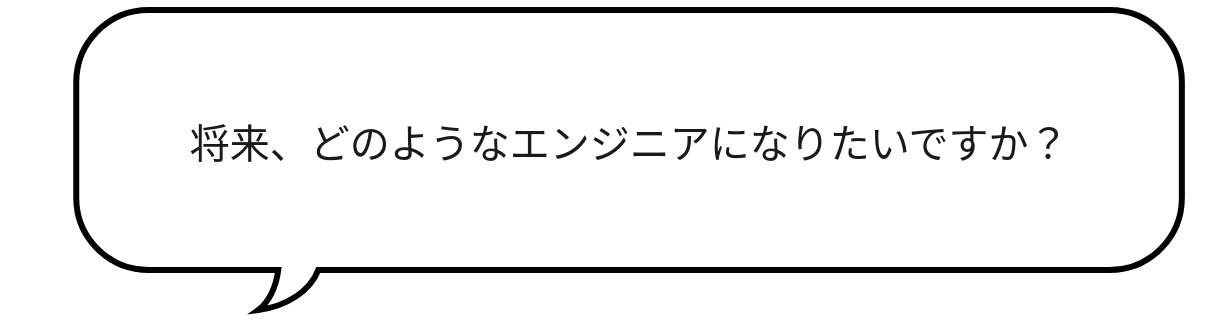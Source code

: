 <mxfile version="13.10.0" type="embed" pages="2">
    <diagram id="EDrclNXtlFVQZ16v2RHI" name="Page-1">
        <mxGraphModel dx="705" dy="492" grid="1" gridSize="10" guides="1" tooltips="1" connect="1" arrows="1" fold="1" page="1" pageScale="1" pageWidth="1400" pageHeight="850" math="0" shadow="0">
            <root>
                <mxCell id="0"/>
                <mxCell id="1" parent="0"/>
                <mxCell id="6" value="" style="group;" parent="1" vertex="1" connectable="0">
                    <mxGeometry y="80" width="610" height="160" as="geometry"/>
                </mxCell>
                <mxCell id="4" value="" style="rounded=0;whiteSpace=wrap;html=1;fontColor=#ffffff;fillColor=none;strokeColor=none;" parent="6" vertex="1">
                    <mxGeometry width="610" height="160" as="geometry"/>
                </mxCell>
                <mxCell id="5" value="将来、どのようなエンジニアになりたいですか？" style="shape=mxgraph.basic.roundRectCallout;dx=111;dy=20;size=36.17;boundedLbl=1;fillColor=#FFFFFF;strokeColor=#000000;strokeWidth=3;fontColor=#1A1A1A;fontSize=20;align=center;fontStyle=0" parent="6" vertex="1">
                    <mxGeometry x="38.125" y="5" width="552.812" height="150" as="geometry"/>
                </mxCell>
            </root>
        </mxGraphModel>
    </diagram>
    <diagram id="Jxzsd53KMu2ycjAnmRdD" name="Page-2">
        <mxGraphModel dx="705" dy="492" grid="1" gridSize="10" guides="1" tooltips="1" connect="1" arrows="1" fold="1" page="1" pageScale="1" pageWidth="1400" pageHeight="850" math="0" shadow="0">
            <root>
                <mxCell id="JO--bNEmoREoaYlfrtQU-0"/>
                <mxCell id="JO--bNEmoREoaYlfrtQU-1" parent="JO--bNEmoREoaYlfrtQU-0"/>
                <mxCell id="pxwLXzWhT3Y99wdp87Vv-1" value="" style="rounded=0;whiteSpace=wrap;html=1;fontColor=#ffffff;fillColor=none;strokeColor=none;" parent="JO--bNEmoREoaYlfrtQU-1" vertex="1">
                    <mxGeometry x="30" y="110" width="290" height="220" as="geometry"/>
                </mxCell>
                <mxCell id="3" value="------------------------------&#10;------------------------------&#10;--------------------------------&#10;-----------------------------" style="shape=mxgraph.basic.roundRectCallout;dx=15;dy=25;size=36.17;boundedLbl=1;fillColor=#FFFFFF;strokeColor=#000000;strokeWidth=3;fontColor=#1A1A1A;fontSize=20;align=center;fontStyle=0" parent="JO--bNEmoREoaYlfrtQU-1" vertex="1">
                    <mxGeometry x="80.003" y="130.005" width="217.254" height="121.875" as="geometry"/>
                </mxCell>
                <mxCell id="4" value="" style="group" parent="JO--bNEmoREoaYlfrtQU-1" vertex="1" connectable="0">
                    <mxGeometry x="0.855" y="118.125" width="280.063" height="213.745" as="geometry"/>
                </mxCell>
                <mxCell id="gXpUwtBFGSKID-aAW50x-0" value="-----------------------------&#10;--------------------------------&#10;-----------------------------" style="shape=mxgraph.basic.roundRectCallout;dx=15;dy=25;size=36.17;boundedLbl=1;fillColor=#FFFFFF;strokeColor=#000000;strokeWidth=3;fontColor=#1A1A1A;fontSize=20;align=center;fontStyle=0" parent="4" vertex="1">
                    <mxGeometry width="217.254" height="121.875" as="geometry"/>
                </mxCell>
                <mxCell id="1" value="----------------------------&#10;-----------------------------&#10;-------------------------------&#10;---------------------------" style="shape=mxgraph.basic.roundRectCallout;dx=18.6;dy=31;size=36.17;boundedLbl=1;fillColor=#FFFFFF;strokeColor=#000000;strokeWidth=3;fontColor=#1A1A1A;fontSize=20;align=center;fontStyle=0" parent="4" vertex="1">
                    <mxGeometry x="21.142" y="55.94" width="217.254" height="121.875" as="geometry"/>
                </mxCell>
                <mxCell id="2" value="----------------------------&#10;--------------------------------&#10;-------------------------------&#10;-------------------------" style="shape=mxgraph.basic.roundRectCallout;dx=18.6;dy=31;size=36.17;boundedLbl=1;fillColor=#FFFFFF;strokeColor=#000000;strokeWidth=3;fontColor=#1A1A1A;fontSize=20;align=center;fontStyle=0" parent="4" vertex="1">
                    <mxGeometry x="62.808" y="91.87" width="217.254" height="121.875" as="geometry"/>
                </mxCell>
            </root>
        </mxGraphModel>
    </diagram>
</mxfile>